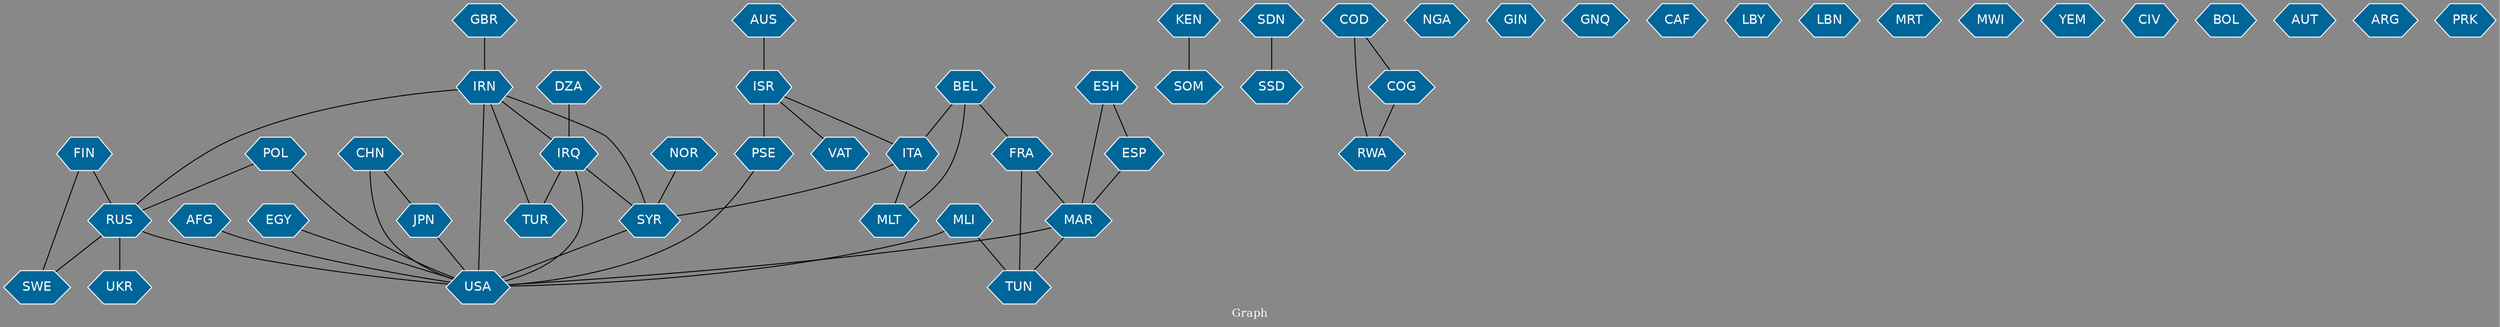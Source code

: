 // Countries together in item graph
graph {
	graph [bgcolor="#888888" fontcolor=white fontsize=12 label="Graph" outputorder=edgesfirst overlap=prism]
	node [color=white fillcolor="#006699" fontcolor=white fontname=Helvetica shape=hexagon style=filled]
	edge [arrowhead=open color=black fontcolor=white fontname=Courier fontsize=12]
		ISR [label=ISR]
		KEN [label=KEN]
		SOM [label=SOM]
		RUS [label=RUS]
		UKR [label=UKR]
		MAR [label=MAR]
		USA [label=USA]
		SSD [label=SSD]
		SDN [label=SDN]
		IRN [label=IRN]
		RWA [label=RWA]
		COD [label=COD]
		COG [label=COG]
		SYR [label=SYR]
		NGA [label=NGA]
		EGY [label=EGY]
		ESP [label=ESP]
		CHN [label=CHN]
		TUR [label=TUR]
		AUS [label=AUS]
		GIN [label=GIN]
		AFG [label=AFG]
		IRQ [label=IRQ]
		TUN [label=TUN]
		PSE [label=PSE]
		GNQ [label=GNQ]
		CAF [label=CAF]
		LBY [label=LBY]
		DZA [label=DZA]
		ITA [label=ITA]
		MLI [label=MLI]
		POL [label=POL]
		LBN [label=LBN]
		FRA [label=FRA]
		BEL [label=BEL]
		JPN [label=JPN]
		SWE [label=SWE]
		FIN [label=FIN]
		ESH [label=ESH]
		MLT [label=MLT]
		VAT [label=VAT]
		MRT [label=MRT]
		MWI [label=MWI]
		GBR [label=GBR]
		YEM [label=YEM]
		CIV [label=CIV]
		BOL [label=BOL]
		NOR [label=NOR]
		AUT [label=AUT]
		ARG [label=ARG]
		PRK [label=PRK]
			IRN -- RUS [weight=1]
			SYR -- USA [weight=1]
			GBR -- IRN [weight=1]
			ISR -- PSE [weight=4]
			COD -- RWA [weight=1]
			JPN -- USA [weight=1]
			CHN -- USA [weight=2]
			IRN -- IRQ [weight=3]
			MAR -- USA [weight=2]
			IRQ -- USA [weight=2]
			ITA -- SYR [weight=1]
			FIN -- SWE [weight=1]
			MAR -- TUN [weight=1]
			BEL -- ITA [weight=1]
			ISR -- ITA [weight=1]
			NOR -- SYR [weight=1]
			FRA -- TUN [weight=1]
			ISR -- VAT [weight=1]
			DZA -- IRQ [weight=1]
			FRA -- MAR [weight=1]
			MLI -- USA [weight=1]
			ESH -- MAR [weight=1]
			EGY -- USA [weight=1]
			CHN -- JPN [weight=1]
			RUS -- USA [weight=3]
			MLI -- TUN [weight=1]
			RUS -- UKR [weight=9]
			PSE -- USA [weight=1]
			BEL -- FRA [weight=1]
			IRQ -- SYR [weight=4]
			IRN -- USA [weight=4]
			COG -- RWA [weight=1]
			IRN -- TUR [weight=1]
			FIN -- RUS [weight=1]
			SDN -- SSD [weight=3]
			ESH -- ESP [weight=1]
			ESP -- MAR [weight=1]
			ITA -- MLT [weight=1]
			KEN -- SOM [weight=1]
			POL -- RUS [weight=1]
			COD -- COG [weight=1]
			IRN -- SYR [weight=1]
			RUS -- SWE [weight=1]
			IRQ -- TUR [weight=1]
			POL -- USA [weight=1]
			AFG -- USA [weight=1]
			AUS -- ISR [weight=1]
			BEL -- MLT [weight=1]
}